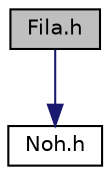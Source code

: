 digraph "Fila.h"
{
  edge [fontname="Helvetica",fontsize="10",labelfontname="Helvetica",labelfontsize="10"];
  node [fontname="Helvetica",fontsize="10",shape=record];
  Node1 [label="Fila.h",height=0.2,width=0.4,color="black", fillcolor="grey75", style="filled" fontcolor="black"];
  Node1 -> Node2 [color="midnightblue",fontsize="10",style="solid",fontname="Helvetica"];
  Node2 [label="Noh.h",height=0.2,width=0.4,color="black", fillcolor="white", style="filled",URL="$Noh_8h.html",tooltip="Conteudo do tipo abstrato de dado Noh. "];
}
